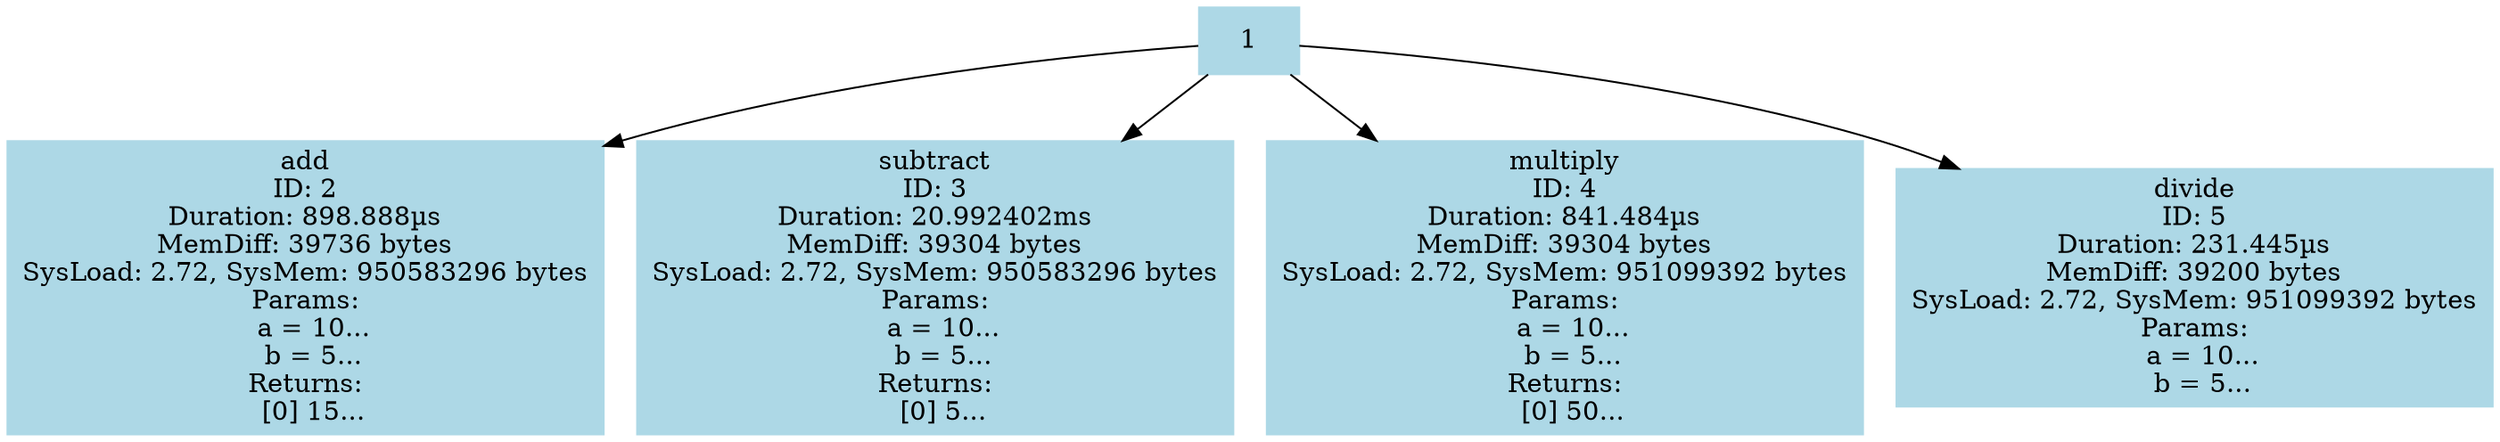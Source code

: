 digraph CallGraph {
  node [shape=box, style=filled, color="lightblue"];
  2 [label="add\nID: 2\nDuration: 898.888µs\nMemDiff: 39736 bytes\nSysLoad: 2.72, SysMem: 950583296 bytes\nParams:\n  a = 10...\n  b = 5...\nReturns:\n  [0] 15..."];
  3 [label="subtract\nID: 3\nDuration: 20.992402ms\nMemDiff: 39304 bytes\nSysLoad: 2.72, SysMem: 950583296 bytes\nParams:\n  a = 10...\n  b = 5...\nReturns:\n  [0] 5..."];
  4 [label="multiply\nID: 4\nDuration: 841.484µs\nMemDiff: 39304 bytes\nSysLoad: 2.72, SysMem: 951099392 bytes\nParams:\n  a = 10...\n  b = 5...\nReturns:\n  [0] 50..."];
  5 [label="divide\nID: 5\nDuration: 231.445µs\nMemDiff: 39200 bytes\nSysLoad: 2.72, SysMem: 951099392 bytes\nParams:\n  a = 10...\n  b = 5..."];
  1 -> 2;
  1 -> 3;
  1 -> 4;
  1 -> 5;
}
